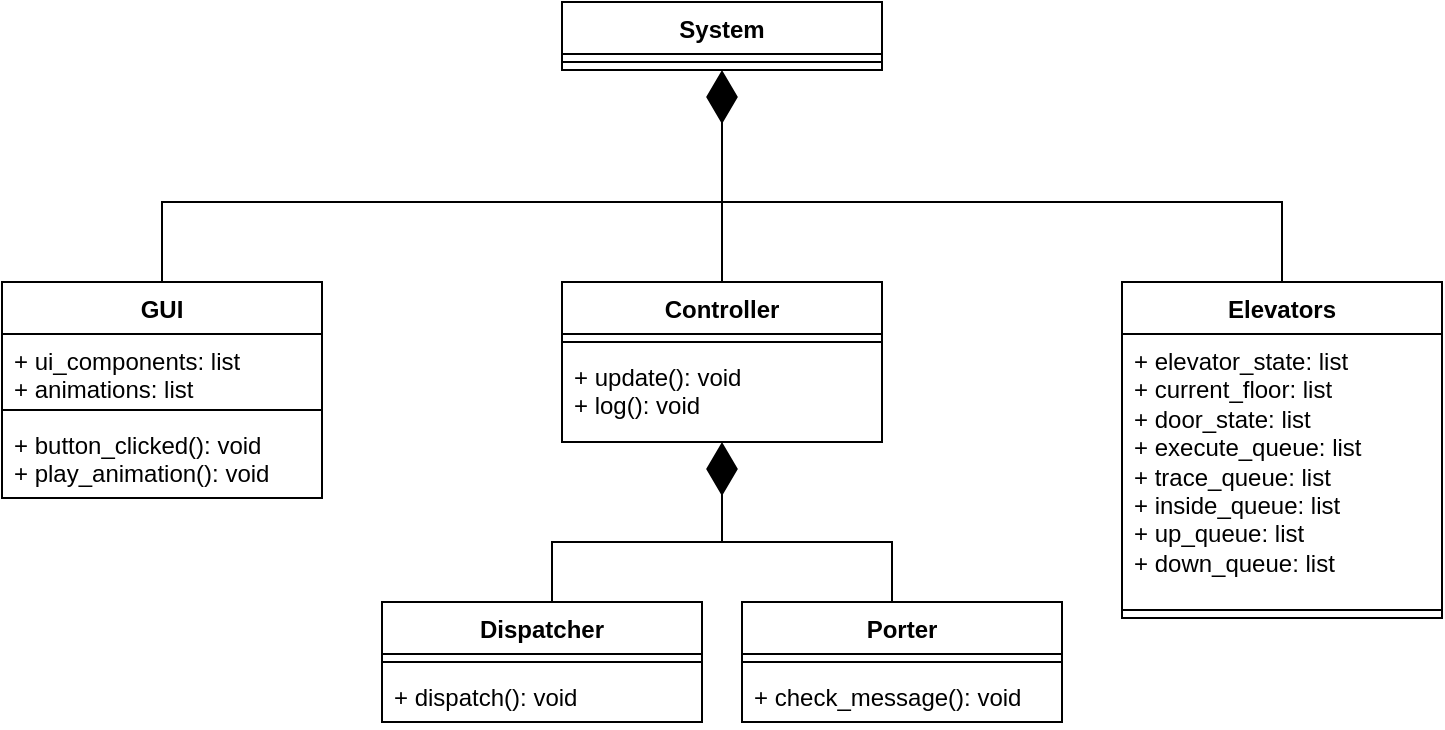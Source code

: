 <mxfile version="24.2.5" type="device">
  <diagram id="C5RBs43oDa-KdzZeNtuy" name="Page-1">
    <mxGraphModel dx="1034" dy="557" grid="1" gridSize="10" guides="1" tooltips="1" connect="1" arrows="1" fold="1" page="1" pageScale="1" pageWidth="827" pageHeight="1169" math="0" shadow="0">
      <root>
        <mxCell id="WIyWlLk6GJQsqaUBKTNV-0" />
        <mxCell id="WIyWlLk6GJQsqaUBKTNV-1" parent="WIyWlLk6GJQsqaUBKTNV-0" />
        <mxCell id="3ywdExmI_VUtEHTgYsxX-0" value="System" style="swimlane;fontStyle=1;align=center;verticalAlign=top;childLayout=stackLayout;horizontal=1;startSize=26;horizontalStack=0;resizeParent=1;resizeParentMax=0;resizeLast=0;collapsible=1;marginBottom=0;whiteSpace=wrap;html=1;" parent="WIyWlLk6GJQsqaUBKTNV-1" vertex="1">
          <mxGeometry x="320" y="80" width="160" height="34" as="geometry" />
        </mxCell>
        <mxCell id="3ywdExmI_VUtEHTgYsxX-2" value="" style="line;strokeWidth=1;fillColor=none;align=left;verticalAlign=middle;spacingTop=-1;spacingLeft=3;spacingRight=3;rotatable=0;labelPosition=right;points=[];portConstraint=eastwest;strokeColor=inherit;" parent="3ywdExmI_VUtEHTgYsxX-0" vertex="1">
          <mxGeometry y="26" width="160" height="8" as="geometry" />
        </mxCell>
        <mxCell id="3ywdExmI_VUtEHTgYsxX-8" value="Controller" style="swimlane;fontStyle=1;align=center;verticalAlign=top;childLayout=stackLayout;horizontal=1;startSize=26;horizontalStack=0;resizeParent=1;resizeParentMax=0;resizeLast=0;collapsible=1;marginBottom=0;whiteSpace=wrap;html=1;" parent="WIyWlLk6GJQsqaUBKTNV-1" vertex="1">
          <mxGeometry x="320" y="220" width="160" height="80" as="geometry" />
        </mxCell>
        <mxCell id="3ywdExmI_VUtEHTgYsxX-10" value="" style="line;strokeWidth=1;fillColor=none;align=left;verticalAlign=middle;spacingTop=-1;spacingLeft=3;spacingRight=3;rotatable=0;labelPosition=right;points=[];portConstraint=eastwest;strokeColor=inherit;" parent="3ywdExmI_VUtEHTgYsxX-8" vertex="1">
          <mxGeometry y="26" width="160" height="8" as="geometry" />
        </mxCell>
        <mxCell id="3ywdExmI_VUtEHTgYsxX-11" value="+ update(): void&lt;div&gt;+ log(): void&lt;/div&gt;" style="text;strokeColor=none;fillColor=none;align=left;verticalAlign=top;spacingLeft=4;spacingRight=4;overflow=hidden;rotatable=0;points=[[0,0.5],[1,0.5]];portConstraint=eastwest;whiteSpace=wrap;html=1;" parent="3ywdExmI_VUtEHTgYsxX-8" vertex="1">
          <mxGeometry y="34" width="160" height="46" as="geometry" />
        </mxCell>
        <mxCell id="3ywdExmI_VUtEHTgYsxX-12" value="" style="endArrow=diamondThin;endFill=1;endSize=24;html=1;rounded=0;entryX=0.5;entryY=1;entryDx=0;entryDy=0;exitX=0.5;exitY=1;exitDx=0;exitDy=0;" parent="WIyWlLk6GJQsqaUBKTNV-1" target="3ywdExmI_VUtEHTgYsxX-0" edge="1" source="3ywdExmI_VUtEHTgYsxX-14">
          <mxGeometry width="160" relative="1" as="geometry">
            <mxPoint x="400" y="160" as="sourcePoint" />
            <mxPoint x="490" y="290" as="targetPoint" />
          </mxGeometry>
        </mxCell>
        <mxCell id="3ywdExmI_VUtEHTgYsxX-14" value="" style="shape=partialRectangle;whiteSpace=wrap;html=1;bottom=1;right=1;left=1;top=0;fillColor=none;routingCenterX=-0.5;rotation=-180;" parent="WIyWlLk6GJQsqaUBKTNV-1" vertex="1">
          <mxGeometry x="120" y="180" width="560" height="40" as="geometry" />
        </mxCell>
        <mxCell id="3ywdExmI_VUtEHTgYsxX-15" value="Porter" style="swimlane;fontStyle=1;align=center;verticalAlign=top;childLayout=stackLayout;horizontal=1;startSize=26;horizontalStack=0;resizeParent=1;resizeParentMax=0;resizeLast=0;collapsible=1;marginBottom=0;whiteSpace=wrap;html=1;" parent="WIyWlLk6GJQsqaUBKTNV-1" vertex="1">
          <mxGeometry x="410" y="380" width="160" height="60" as="geometry" />
        </mxCell>
        <mxCell id="3ywdExmI_VUtEHTgYsxX-17" value="" style="line;strokeWidth=1;fillColor=none;align=left;verticalAlign=middle;spacingTop=-1;spacingLeft=3;spacingRight=3;rotatable=0;labelPosition=right;points=[];portConstraint=eastwest;strokeColor=inherit;" parent="3ywdExmI_VUtEHTgYsxX-15" vertex="1">
          <mxGeometry y="26" width="160" height="8" as="geometry" />
        </mxCell>
        <mxCell id="3ywdExmI_VUtEHTgYsxX-18" value="+ check_message(): void" style="text;strokeColor=none;fillColor=none;align=left;verticalAlign=top;spacingLeft=4;spacingRight=4;overflow=hidden;rotatable=0;points=[[0,0.5],[1,0.5]];portConstraint=eastwest;whiteSpace=wrap;html=1;" parent="3ywdExmI_VUtEHTgYsxX-15" vertex="1">
          <mxGeometry y="34" width="160" height="26" as="geometry" />
        </mxCell>
        <mxCell id="3ywdExmI_VUtEHTgYsxX-19" value="GUI" style="swimlane;fontStyle=1;align=center;verticalAlign=top;childLayout=stackLayout;horizontal=1;startSize=26;horizontalStack=0;resizeParent=1;resizeParentMax=0;resizeLast=0;collapsible=1;marginBottom=0;whiteSpace=wrap;html=1;" parent="WIyWlLk6GJQsqaUBKTNV-1" vertex="1">
          <mxGeometry x="40" y="220" width="160" height="108" as="geometry" />
        </mxCell>
        <mxCell id="3ywdExmI_VUtEHTgYsxX-20" value="+ ui_components: list&lt;div&gt;+ animations: list&lt;/div&gt;" style="text;strokeColor=none;fillColor=none;align=left;verticalAlign=top;spacingLeft=4;spacingRight=4;overflow=hidden;rotatable=0;points=[[0,0.5],[1,0.5]];portConstraint=eastwest;whiteSpace=wrap;html=1;" parent="3ywdExmI_VUtEHTgYsxX-19" vertex="1">
          <mxGeometry y="26" width="160" height="34" as="geometry" />
        </mxCell>
        <mxCell id="3ywdExmI_VUtEHTgYsxX-21" value="" style="line;strokeWidth=1;fillColor=none;align=left;verticalAlign=middle;spacingTop=-1;spacingLeft=3;spacingRight=3;rotatable=0;labelPosition=right;points=[];portConstraint=eastwest;strokeColor=inherit;" parent="3ywdExmI_VUtEHTgYsxX-19" vertex="1">
          <mxGeometry y="60" width="160" height="8" as="geometry" />
        </mxCell>
        <mxCell id="3ywdExmI_VUtEHTgYsxX-22" value="+ button_clicked(): void&lt;div&gt;+ play_animation(): void&lt;/div&gt;" style="text;strokeColor=none;fillColor=none;align=left;verticalAlign=top;spacingLeft=4;spacingRight=4;overflow=hidden;rotatable=0;points=[[0,0.5],[1,0.5]];portConstraint=eastwest;whiteSpace=wrap;html=1;" parent="3ywdExmI_VUtEHTgYsxX-19" vertex="1">
          <mxGeometry y="68" width="160" height="40" as="geometry" />
        </mxCell>
        <mxCell id="3ywdExmI_VUtEHTgYsxX-23" value="Dispatcher" style="swimlane;fontStyle=1;align=center;verticalAlign=top;childLayout=stackLayout;horizontal=1;startSize=26;horizontalStack=0;resizeParent=1;resizeParentMax=0;resizeLast=0;collapsible=1;marginBottom=0;whiteSpace=wrap;html=1;" parent="WIyWlLk6GJQsqaUBKTNV-1" vertex="1">
          <mxGeometry x="230" y="380" width="160" height="60" as="geometry" />
        </mxCell>
        <mxCell id="3ywdExmI_VUtEHTgYsxX-24" value="" style="line;strokeWidth=1;fillColor=none;align=left;verticalAlign=middle;spacingTop=-1;spacingLeft=3;spacingRight=3;rotatable=0;labelPosition=right;points=[];portConstraint=eastwest;strokeColor=inherit;" parent="3ywdExmI_VUtEHTgYsxX-23" vertex="1">
          <mxGeometry y="26" width="160" height="8" as="geometry" />
        </mxCell>
        <mxCell id="3ywdExmI_VUtEHTgYsxX-25" value="+ dispatch(): void" style="text;strokeColor=none;fillColor=none;align=left;verticalAlign=top;spacingLeft=4;spacingRight=4;overflow=hidden;rotatable=0;points=[[0,0.5],[1,0.5]];portConstraint=eastwest;whiteSpace=wrap;html=1;" parent="3ywdExmI_VUtEHTgYsxX-23" vertex="1">
          <mxGeometry y="34" width="160" height="26" as="geometry" />
        </mxCell>
        <mxCell id="3ywdExmI_VUtEHTgYsxX-27" value="Elevators" style="swimlane;fontStyle=1;align=center;verticalAlign=top;childLayout=stackLayout;horizontal=1;startSize=26;horizontalStack=0;resizeParent=1;resizeParentMax=0;resizeLast=0;collapsible=1;marginBottom=0;whiteSpace=wrap;html=1;" parent="WIyWlLk6GJQsqaUBKTNV-1" vertex="1">
          <mxGeometry x="600" y="220" width="160" height="168" as="geometry" />
        </mxCell>
        <mxCell id="3ywdExmI_VUtEHTgYsxX-28" value="+ elevator_state: list&lt;div&gt;+ current_floor: list&lt;/div&gt;&lt;div&gt;+ door_state: list&lt;/div&gt;&lt;div&gt;+ execute_queue: list&lt;/div&gt;&lt;div&gt;+ trace_queue: list&lt;/div&gt;&lt;div&gt;+ inside_queue: list&lt;/div&gt;&lt;div&gt;+ up_queue: list&lt;/div&gt;&lt;div&gt;+ down_queue: list&lt;/div&gt;" style="text;strokeColor=none;fillColor=none;align=left;verticalAlign=top;spacingLeft=4;spacingRight=4;overflow=hidden;rotatable=0;points=[[0,0.5],[1,0.5]];portConstraint=eastwest;whiteSpace=wrap;html=1;" parent="3ywdExmI_VUtEHTgYsxX-27" vertex="1">
          <mxGeometry y="26" width="160" height="134" as="geometry" />
        </mxCell>
        <mxCell id="3ywdExmI_VUtEHTgYsxX-29" value="" style="line;strokeWidth=1;fillColor=none;align=left;verticalAlign=middle;spacingTop=-1;spacingLeft=3;spacingRight=3;rotatable=0;labelPosition=right;points=[];portConstraint=eastwest;strokeColor=inherit;" parent="3ywdExmI_VUtEHTgYsxX-27" vertex="1">
          <mxGeometry y="160" width="160" height="8" as="geometry" />
        </mxCell>
        <mxCell id="3ywdExmI_VUtEHTgYsxX-32" value="" style="endArrow=diamondThin;endFill=1;endSize=24;html=1;rounded=0;entryX=0.5;entryY=1;entryDx=0;entryDy=0;exitX=0.5;exitY=1;exitDx=0;exitDy=0;" parent="WIyWlLk6GJQsqaUBKTNV-1" source="3ywdExmI_VUtEHTgYsxX-33" edge="1">
          <mxGeometry width="160" relative="1" as="geometry">
            <mxPoint x="400" y="346" as="sourcePoint" />
            <mxPoint x="400" y="300" as="targetPoint" />
          </mxGeometry>
        </mxCell>
        <mxCell id="3ywdExmI_VUtEHTgYsxX-33" value="" style="shape=partialRectangle;whiteSpace=wrap;html=1;bottom=1;right=1;left=1;top=0;fillColor=none;routingCenterX=-0.5;rotation=-180;" parent="WIyWlLk6GJQsqaUBKTNV-1" vertex="1">
          <mxGeometry x="315" y="350" width="170" height="30" as="geometry" />
        </mxCell>
        <mxCell id="SbTPVOUFjuBfb7Og48Ud-0" style="edgeStyle=orthogonalEdgeStyle;rounded=0;orthogonalLoop=1;jettySize=auto;html=1;exitX=0.5;exitY=0;exitDx=0;exitDy=0;" edge="1" parent="WIyWlLk6GJQsqaUBKTNV-1" source="3ywdExmI_VUtEHTgYsxX-14" target="3ywdExmI_VUtEHTgYsxX-14">
          <mxGeometry relative="1" as="geometry" />
        </mxCell>
        <mxCell id="SbTPVOUFjuBfb7Og48Ud-1" value="" style="endArrow=none;html=1;rounded=0;entryX=0.5;entryY=1;entryDx=0;entryDy=0;exitX=0.5;exitY=0;exitDx=0;exitDy=0;" edge="1" parent="WIyWlLk6GJQsqaUBKTNV-1" source="3ywdExmI_VUtEHTgYsxX-14" target="3ywdExmI_VUtEHTgYsxX-14">
          <mxGeometry width="50" height="50" relative="1" as="geometry">
            <mxPoint x="390" y="290" as="sourcePoint" />
            <mxPoint x="440" y="240" as="targetPoint" />
          </mxGeometry>
        </mxCell>
      </root>
    </mxGraphModel>
  </diagram>
</mxfile>
